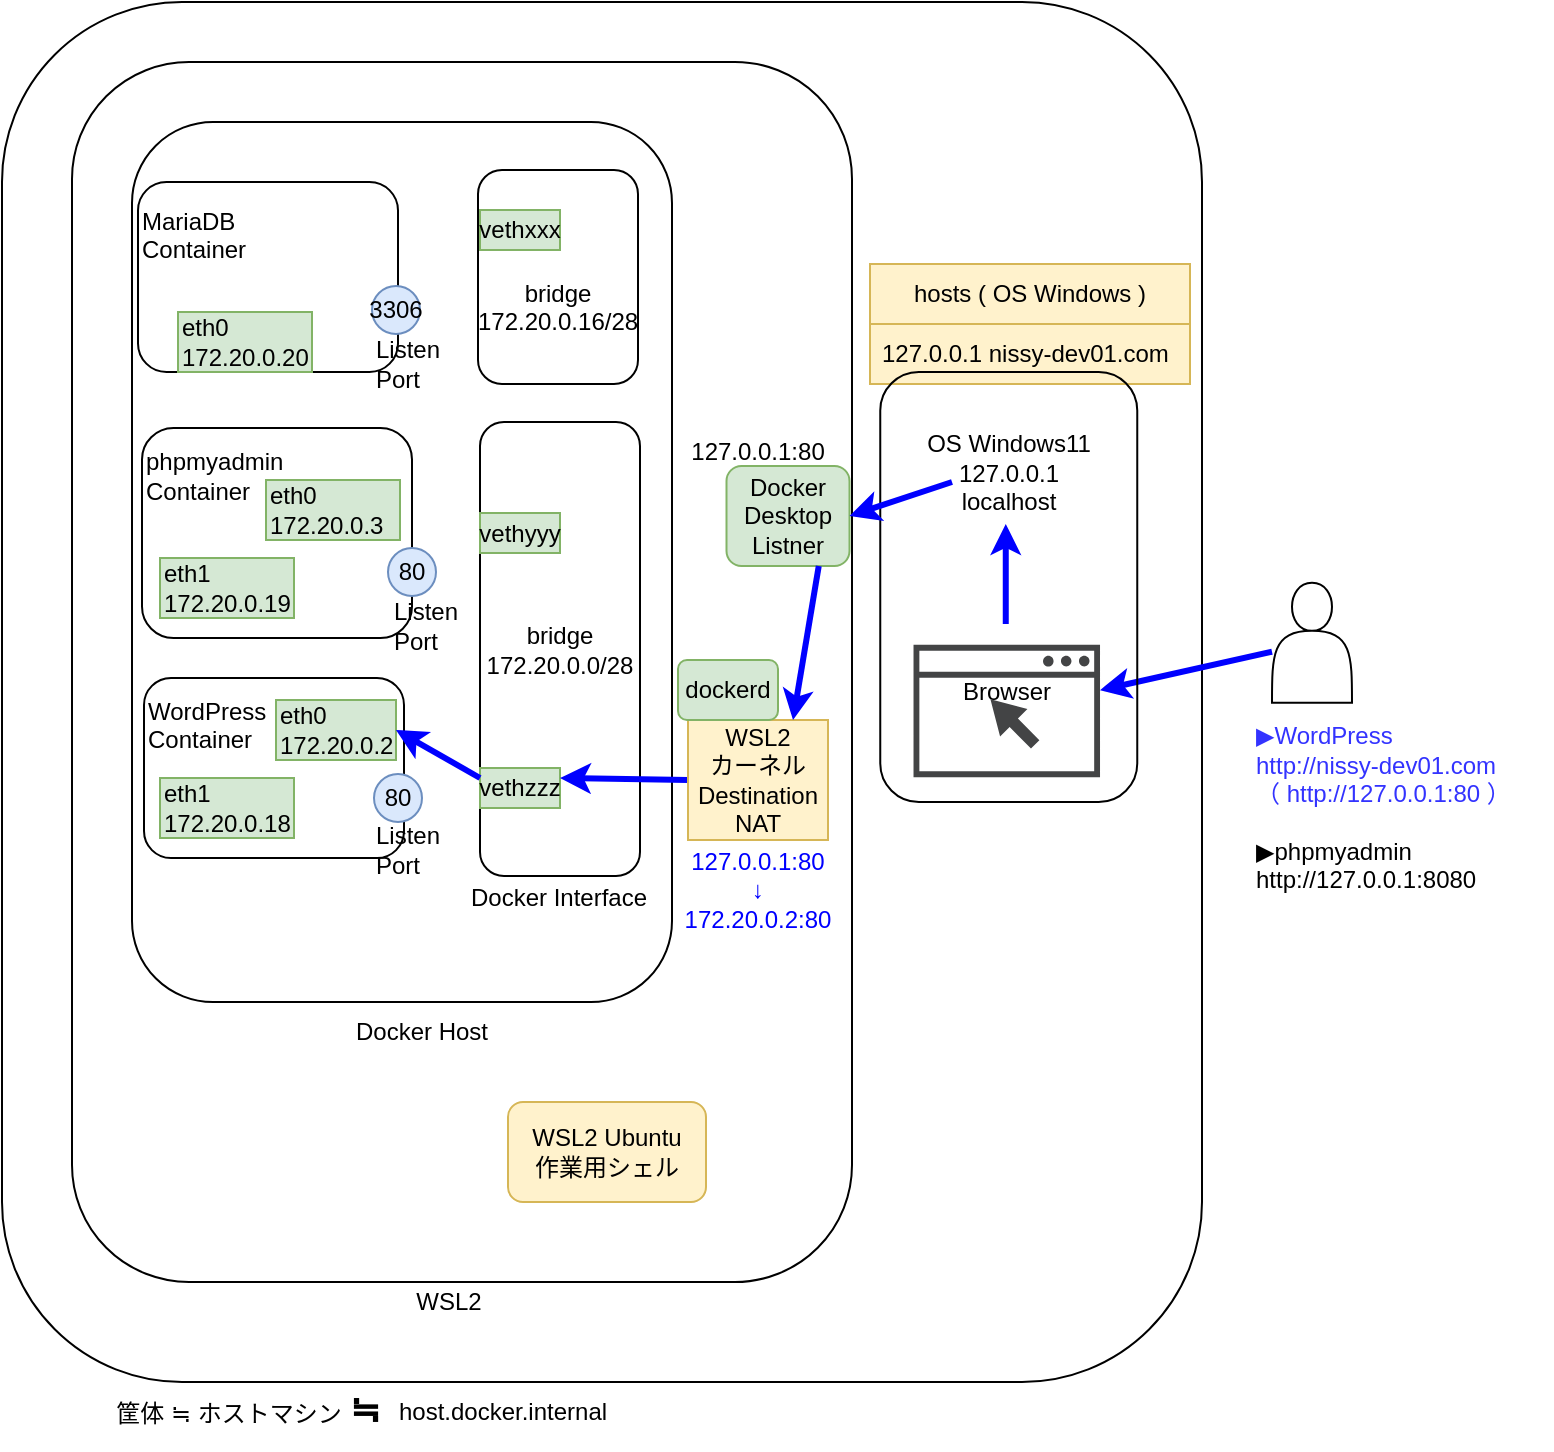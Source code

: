 <mxfile version="28.2.7">
  <diagram name="local" id="Kk6_3_Y1URUUISTR59o7">
    <mxGraphModel dx="1151" dy="988" grid="1" gridSize="10" guides="1" tooltips="1" connect="1" arrows="1" fold="1" page="1" pageScale="1" pageWidth="827" pageHeight="1169" math="0" shadow="0">
      <root>
        <mxCell id="0" />
        <mxCell id="1" parent="0" />
        <mxCell id="IIJiYfch3AKSF0pPYvsu-1" value="" style="rounded=1;whiteSpace=wrap;html=1;fillColor=none;" parent="1" vertex="1">
          <mxGeometry x="25" y="60" width="600" height="690" as="geometry" />
        </mxCell>
        <mxCell id="IIJiYfch3AKSF0pPYvsu-3" value="" style="rounded=1;whiteSpace=wrap;html=1;fillColor=none;" parent="1" vertex="1">
          <mxGeometry x="60" y="90" width="390" height="610" as="geometry" />
        </mxCell>
        <mxCell id="IIJiYfch3AKSF0pPYvsu-13" value="&lt;span style=&quot;text-wrap-mode: nowrap;&quot;&gt;Docker&lt;/span&gt;&lt;div&gt;&lt;span style=&quot;text-wrap-mode: nowrap;&quot;&gt;Desktop&lt;/span&gt;&lt;/div&gt;&lt;div&gt;&lt;span style=&quot;text-wrap-mode: nowrap;&quot;&gt;Listner&lt;/span&gt;&lt;/div&gt;" style="rounded=1;whiteSpace=wrap;html=1;fillColor=#d5e8d4;strokeColor=#82b366;" parent="1" vertex="1">
          <mxGeometry x="387.25" y="292" width="61.5" height="50" as="geometry" />
        </mxCell>
        <mxCell id="qIay8CRbhtrqo_sK3Hdp-68" value="" style="rounded=1;whiteSpace=wrap;html=1;fillColor=none;" parent="1" vertex="1">
          <mxGeometry x="90" y="120" width="270" height="440" as="geometry" />
        </mxCell>
        <mxCell id="IIJiYfch3AKSF0pPYvsu-2" value="&lt;div&gt;筐体 ≒ ホストマシン&lt;/div&gt;" style="text;html=1;align=center;verticalAlign=middle;resizable=0;points=[];autosize=1;strokeColor=none;fillColor=none;" parent="1" vertex="1">
          <mxGeometry x="68" y="751" width="140" height="30" as="geometry" />
        </mxCell>
        <mxCell id="IIJiYfch3AKSF0pPYvsu-4" value="WSL2" style="text;html=1;align=center;verticalAlign=middle;resizable=0;points=[];autosize=1;strokeColor=none;fillColor=none;" parent="1" vertex="1">
          <mxGeometry x="218" y="695" width="60" height="30" as="geometry" />
        </mxCell>
        <mxCell id="IIJiYfch3AKSF0pPYvsu-5" value="&lt;div&gt;&lt;span style=&quot;text-wrap-mode: nowrap; background-color: transparent; color: light-dark(rgb(0, 0, 0), rgb(255, 255, 255));&quot;&gt;bridge&lt;/span&gt;&lt;/div&gt;&lt;div&gt;&lt;span style=&quot;text-wrap-mode: nowrap;&quot;&gt;172.20.0.0/28&lt;/span&gt;&lt;/div&gt;" style="rounded=1;whiteSpace=wrap;html=1;fillColor=none;" parent="1" vertex="1">
          <mxGeometry x="264" y="270" width="80" height="227" as="geometry" />
        </mxCell>
        <mxCell id="IIJiYfch3AKSF0pPYvsu-7" value="WordPress&lt;div&gt;Container&lt;/div&gt;&lt;div&gt;&lt;br&gt;&lt;/div&gt;&lt;div&gt;&lt;br&gt;&lt;/div&gt;&lt;div&gt;&lt;br&gt;&lt;/div&gt;" style="rounded=1;whiteSpace=wrap;html=1;fillColor=none;align=left;" parent="1" vertex="1">
          <mxGeometry x="96" y="398" width="130" height="90" as="geometry" />
        </mxCell>
        <mxCell id="IIJiYfch3AKSF0pPYvsu-8" value="phpmyadmin&lt;div&gt;Container&lt;/div&gt;&lt;div&gt;&lt;br&gt;&lt;/div&gt;&lt;div&gt;&lt;br&gt;&lt;/div&gt;&lt;div&gt;&lt;br&gt;&lt;/div&gt;&lt;div&gt;&lt;br&gt;&lt;/div&gt;" style="rounded=1;whiteSpace=wrap;html=1;fillColor=none;align=left;" parent="1" vertex="1">
          <mxGeometry x="95" y="273" width="135" height="105" as="geometry" />
        </mxCell>
        <mxCell id="IIJiYfch3AKSF0pPYvsu-9" value="MariaDB&lt;div&gt;Container&lt;br&gt;&lt;/div&gt;&lt;div&gt;&lt;br&gt;&lt;/div&gt;&lt;div&gt;&lt;br&gt;&lt;/div&gt;&lt;div&gt;&lt;br&gt;&lt;/div&gt;" style="rounded=1;whiteSpace=wrap;html=1;fillColor=none;align=left;" parent="1" vertex="1">
          <mxGeometry x="93" y="150" width="130" height="95" as="geometry" />
        </mxCell>
        <mxCell id="IIJiYfch3AKSF0pPYvsu-12" value="Browser" style="text;html=1;align=center;verticalAlign=middle;resizable=0;points=[];autosize=1;strokeColor=none;fillColor=none;" parent="1" vertex="1">
          <mxGeometry x="492.38" y="390" width="70" height="30" as="geometry" />
        </mxCell>
        <mxCell id="IIJiYfch3AKSF0pPYvsu-15" value="hosts ( OS Windows )" style="swimlane;fontStyle=0;childLayout=stackLayout;horizontal=1;startSize=30;horizontalStack=0;resizeParent=1;resizeParentMax=0;resizeLast=0;collapsible=1;marginBottom=0;whiteSpace=wrap;html=1;fillColor=#fff2cc;strokeColor=#d6b656;" parent="1" vertex="1">
          <mxGeometry x="459" y="191" width="160" height="60" as="geometry">
            <mxRectangle x="460" y="167.5" width="160" height="30" as="alternateBounds" />
          </mxGeometry>
        </mxCell>
        <mxCell id="IIJiYfch3AKSF0pPYvsu-16" value="127.0.0.1 nissy-dev01.com" style="text;strokeColor=#d6b656;fillColor=#fff2cc;align=left;verticalAlign=middle;spacingLeft=4;spacingRight=4;overflow=hidden;points=[[0,0.5],[1,0.5]];portConstraint=eastwest;rotatable=0;whiteSpace=wrap;html=1;" parent="IIJiYfch3AKSF0pPYvsu-15" vertex="1">
          <mxGeometry y="30" width="160" height="30" as="geometry" />
        </mxCell>
        <mxCell id="IIJiYfch3AKSF0pPYvsu-19" value="host.docker.internal" style="text;html=1;align=center;verticalAlign=middle;resizable=0;points=[];autosize=1;strokeColor=none;fillColor=none;" parent="1" vertex="1">
          <mxGeometry x="209.5" y="750" width="130" height="30" as="geometry" />
        </mxCell>
        <mxCell id="IIJiYfch3AKSF0pPYvsu-20" value="" style="shape=actor;whiteSpace=wrap;html=1;" parent="1" vertex="1">
          <mxGeometry x="660" y="350.4" width="40" height="60" as="geometry" />
        </mxCell>
        <mxCell id="IIJiYfch3AKSF0pPYvsu-21" value="" style="endArrow=classic;html=1;rounded=0;strokeColor=#0000FF;strokeWidth=3;" parent="1" source="IIJiYfch3AKSF0pPYvsu-20" target="IIJiYfch3AKSF0pPYvsu-11" edge="1">
          <mxGeometry width="50" height="50" relative="1" as="geometry">
            <mxPoint x="740" y="780" as="sourcePoint" />
            <mxPoint x="790" y="730" as="targetPoint" />
          </mxGeometry>
        </mxCell>
        <mxCell id="IIJiYfch3AKSF0pPYvsu-22" value="&lt;font style=&quot;font-size: 18px;&quot;&gt;&lt;b&gt;≒&lt;/b&gt;&lt;/font&gt;" style="text;html=1;align=center;verticalAlign=middle;resizable=0;points=[];autosize=1;strokeColor=none;fillColor=none;" parent="1" vertex="1">
          <mxGeometry x="186" y="744" width="40" height="40" as="geometry" />
        </mxCell>
        <mxCell id="IIJiYfch3AKSF0pPYvsu-25" value="&lt;font style=&quot;color: rgb(51, 51, 255);&quot;&gt;▶WordPress&lt;br&gt;http://nissy-dev01.com&lt;/font&gt;&lt;div&gt;&lt;span style=&quot;background-color: transparent;&quot;&gt;&lt;font style=&quot;color: rgb(51, 51, 255);&quot;&gt;（ http://127.0.0.1:80 ）&lt;/font&gt;&lt;/span&gt;&lt;/div&gt;&lt;div&gt;&lt;br&gt;&lt;/div&gt;&lt;div&gt;▶phpmyadmin&lt;/div&gt;&lt;div&gt;&lt;div&gt;http://127.0.0.1:8080&lt;/div&gt;&lt;/div&gt;" style="text;html=1;align=left;verticalAlign=middle;resizable=0;points=[];autosize=1;strokeColor=none;fillColor=none;" parent="1" vertex="1">
          <mxGeometry x="650" y="413" width="150" height="100" as="geometry" />
        </mxCell>
        <mxCell id="qIay8CRbhtrqo_sK3Hdp-41" value="" style="group" parent="1" vertex="1" connectable="0">
          <mxGeometry x="190" y="357" width="67" height="30" as="geometry" />
        </mxCell>
        <mxCell id="qIay8CRbhtrqo_sK3Hdp-39" value="Listen&lt;div&gt;&lt;span style=&quot;background-color: transparent; color: light-dark(rgb(0, 0, 0), rgb(255, 255, 255));&quot;&gt;Port&lt;/span&gt;&lt;/div&gt;" style="text;html=1;whiteSpace=wrap;strokeColor=none;fillColor=none;align=left;verticalAlign=middle;rounded=0;movable=1;resizable=1;rotatable=1;deletable=1;editable=1;locked=0;connectable=1;" parent="qIay8CRbhtrqo_sK3Hdp-41" vertex="1">
          <mxGeometry x="29.038" width="27.058" height="30" as="geometry" />
        </mxCell>
        <mxCell id="qIay8CRbhtrqo_sK3Hdp-48" value="eth0&lt;div&gt;&lt;span style=&quot;&quot;&gt;172.20.0.2&lt;/span&gt;&lt;/div&gt;" style="whiteSpace=wrap;html=1;fillColor=#d5e8d4;strokeColor=#82b366;align=left;" parent="1" vertex="1">
          <mxGeometry x="162" y="409" width="60" height="30" as="geometry" />
        </mxCell>
        <mxCell id="qIay8CRbhtrqo_sK3Hdp-24" value="80" style="ellipse;whiteSpace=wrap;html=1;aspect=fixed;fillColor=#dae8fc;strokeColor=#6c8ebf;movable=1;resizable=1;rotatable=1;deletable=1;editable=1;locked=0;connectable=1;" parent="1" vertex="1">
          <mxGeometry x="218" y="333" width="24" height="24" as="geometry" />
        </mxCell>
        <mxCell id="qIay8CRbhtrqo_sK3Hdp-40" value="3306" style="ellipse;whiteSpace=wrap;html=1;aspect=fixed;fillColor=#dae8fc;strokeColor=#6c8ebf;movable=1;resizable=1;rotatable=1;deletable=1;editable=1;locked=0;connectable=1;" parent="1" vertex="1">
          <mxGeometry x="210" y="202" width="24" height="24" as="geometry" />
        </mxCell>
        <mxCell id="qIay8CRbhtrqo_sK3Hdp-25" value="Listen&lt;div&gt;&lt;span style=&quot;background-color: transparent; color: light-dark(rgb(0, 0, 0), rgb(255, 255, 255));&quot;&gt;Port&lt;/span&gt;&lt;/div&gt;" style="text;html=1;whiteSpace=wrap;strokeColor=none;fillColor=none;align=left;verticalAlign=middle;rounded=0;movable=1;resizable=1;rotatable=1;deletable=1;editable=1;locked=0;connectable=1;" parent="1" vertex="1">
          <mxGeometry x="210" y="226" width="37" height="30" as="geometry" />
        </mxCell>
        <mxCell id="qIay8CRbhtrqo_sK3Hdp-56" value="vethyyy" style="whiteSpace=wrap;html=1;fillColor=#d5e8d4;strokeColor=#82b366;" parent="1" vertex="1">
          <mxGeometry x="264" y="315.5" width="40" height="20" as="geometry" />
        </mxCell>
        <mxCell id="qIay8CRbhtrqo_sK3Hdp-57" value="vethzzz" style="whiteSpace=wrap;html=1;fillColor=#d5e8d4;strokeColor=#82b366;" parent="1" vertex="1">
          <mxGeometry x="264" y="443" width="40" height="20" as="geometry" />
        </mxCell>
        <mxCell id="qIay8CRbhtrqo_sK3Hdp-59" value="&lt;div&gt;&lt;span style=&quot;background-color: transparent; color: light-dark(rgb(0, 0, 0), rgb(255, 255, 255));&quot;&gt;Docker Interface&lt;/span&gt;&lt;/div&gt;" style="text;html=1;align=center;verticalAlign=middle;resizable=0;points=[];autosize=1;strokeColor=none;fillColor=none;" parent="1" vertex="1">
          <mxGeometry x="248" y="493" width="110" height="30" as="geometry" />
        </mxCell>
        <mxCell id="qIay8CRbhtrqo_sK3Hdp-34" value="Listen&lt;div&gt;&lt;span style=&quot;background-color: transparent; color: light-dark(rgb(0, 0, 0), rgb(255, 255, 255));&quot;&gt;Port&lt;/span&gt;&lt;/div&gt;" style="text;html=1;whiteSpace=wrap;strokeColor=none;fillColor=none;align=left;verticalAlign=middle;rounded=0;movable=1;resizable=1;rotatable=1;deletable=1;editable=1;locked=0;connectable=1;" parent="1" vertex="1">
          <mxGeometry x="209.5" y="469" width="40" height="30" as="geometry" />
        </mxCell>
        <mxCell id="qIay8CRbhtrqo_sK3Hdp-35" value="80" style="ellipse;whiteSpace=wrap;html=1;aspect=fixed;fillColor=#dae8fc;strokeColor=#6c8ebf;movable=1;resizable=1;rotatable=1;deletable=1;editable=1;locked=0;connectable=1;" parent="1" vertex="1">
          <mxGeometry x="211" y="446" width="24" height="24" as="geometry" />
        </mxCell>
        <mxCell id="qIay8CRbhtrqo_sK3Hdp-67" value="WSL2 Ubuntu&lt;div&gt;作業用シェル&lt;/div&gt;" style="rounded=1;whiteSpace=wrap;html=1;fillColor=#fff2cc;strokeColor=#d6b656;" parent="1" vertex="1">
          <mxGeometry x="278" y="610" width="99" height="50" as="geometry" />
        </mxCell>
        <mxCell id="qIay8CRbhtrqo_sK3Hdp-69" value="Docker Host" style="text;html=1;whiteSpace=wrap;strokeColor=none;fillColor=none;align=center;verticalAlign=middle;rounded=0;" parent="1" vertex="1">
          <mxGeometry x="180" y="560" width="110" height="30" as="geometry" />
        </mxCell>
        <mxCell id="qIay8CRbhtrqo_sK3Hdp-77" value="" style="endArrow=classic;html=1;rounded=0;strokeColor=#0000FF;strokeWidth=3;entryX=1;entryY=0.25;entryDx=0;entryDy=0;exitX=0;exitY=0.5;exitDx=0;exitDy=0;" parent="1" source="qIay8CRbhtrqo_sK3Hdp-90" target="qIay8CRbhtrqo_sK3Hdp-57" edge="1">
          <mxGeometry width="50" height="50" relative="1" as="geometry">
            <mxPoint x="330" y="250" as="sourcePoint" />
            <mxPoint x="477.5" y="430" as="targetPoint" />
          </mxGeometry>
        </mxCell>
        <mxCell id="qIay8CRbhtrqo_sK3Hdp-78" value="" style="endArrow=classic;html=1;rounded=0;strokeColor=#0000FF;strokeWidth=3;entryX=1;entryY=0.5;entryDx=0;entryDy=0;exitX=0;exitY=0.25;exitDx=0;exitDy=0;" parent="1" source="qIay8CRbhtrqo_sK3Hdp-57" target="qIay8CRbhtrqo_sK3Hdp-48" edge="1">
          <mxGeometry width="50" height="50" relative="1" as="geometry">
            <mxPoint x="496" y="710" as="sourcePoint" />
            <mxPoint x="450" y="863" as="targetPoint" />
          </mxGeometry>
        </mxCell>
        <mxCell id="qIay8CRbhtrqo_sK3Hdp-80" value="&lt;div&gt;&lt;span style=&quot;background-color: transparent; color: light-dark(rgb(0, 0, 0), rgb(255, 255, 255));&quot;&gt;&lt;br&gt;&lt;/span&gt;&lt;/div&gt;&lt;div&gt;&lt;span style=&quot;background-color: transparent; color: light-dark(rgb(0, 0, 0), rgb(255, 255, 255));&quot;&gt;&lt;br&gt;&lt;/span&gt;&lt;/div&gt;&lt;div&gt;&lt;span style=&quot;text-wrap-mode: nowrap; background-color: transparent; color: light-dark(rgb(0, 0, 0), rgb(255, 255, 255));&quot;&gt;bridge&lt;/span&gt;&lt;/div&gt;&lt;div&gt;&lt;span style=&quot;text-wrap-mode: nowrap;&quot;&gt;172.20.0.16/28&lt;/span&gt;&lt;/div&gt;" style="rounded=1;whiteSpace=wrap;html=1;fillColor=none;" parent="1" vertex="1">
          <mxGeometry x="263" y="144" width="80" height="107" as="geometry" />
        </mxCell>
        <mxCell id="qIay8CRbhtrqo_sK3Hdp-46" value="vethxxx" style="whiteSpace=wrap;html=1;fillColor=#d5e8d4;strokeColor=#82b366;" parent="1" vertex="1">
          <mxGeometry x="264" y="164" width="40" height="20" as="geometry" />
        </mxCell>
        <mxCell id="qIay8CRbhtrqo_sK3Hdp-82" value="eth1&lt;div&gt;172.20.0.18&lt;/div&gt;" style="whiteSpace=wrap;html=1;fillColor=#d5e8d4;strokeColor=#82b366;align=left;" parent="1" vertex="1">
          <mxGeometry x="104" y="448" width="67" height="30" as="geometry" />
        </mxCell>
        <mxCell id="qIay8CRbhtrqo_sK3Hdp-83" value="eth1&lt;div&gt;172.20.0.19&lt;/div&gt;" style="whiteSpace=wrap;html=1;fillColor=#d5e8d4;strokeColor=#82b366;align=left;" parent="1" vertex="1">
          <mxGeometry x="104" y="338" width="67" height="30" as="geometry" />
        </mxCell>
        <mxCell id="qIay8CRbhtrqo_sK3Hdp-84" value="eth0&lt;div&gt;172.20.0.3&lt;/div&gt;" style="whiteSpace=wrap;html=1;fillColor=#d5e8d4;strokeColor=#82b366;align=left;" parent="1" vertex="1">
          <mxGeometry x="157" y="299" width="67" height="30" as="geometry" />
        </mxCell>
        <mxCell id="qIay8CRbhtrqo_sK3Hdp-86" value="eth0&lt;div&gt;172.20.0.20&lt;/div&gt;" style="whiteSpace=wrap;html=1;fillColor=#d5e8d4;strokeColor=#82b366;align=left;" parent="1" vertex="1">
          <mxGeometry x="113" y="215" width="67" height="30" as="geometry" />
        </mxCell>
        <mxCell id="qIay8CRbhtrqo_sK3Hdp-90" value="&lt;div&gt;&lt;span style=&quot;background-color: transparent; color: light-dark(rgb(0, 0, 0), rgb(255, 255, 255));&quot;&gt;WSL2&lt;/span&gt;&lt;/div&gt;&lt;div&gt;カーネル&lt;/div&gt;Destination&lt;div&gt;NAT&lt;/div&gt;" style="text;html=1;whiteSpace=wrap;strokeColor=#d6b656;fillColor=#fff2cc;align=center;verticalAlign=middle;rounded=0;" parent="1" vertex="1">
          <mxGeometry x="368" y="419" width="70" height="60" as="geometry" />
        </mxCell>
        <mxCell id="qIay8CRbhtrqo_sK3Hdp-92" value="" style="endArrow=classic;html=1;rounded=0;strokeColor=#0000FF;strokeWidth=3;entryX=0.75;entryY=0;entryDx=0;entryDy=0;exitX=0.75;exitY=1;exitDx=0;exitDy=0;" parent="1" source="IIJiYfch3AKSF0pPYvsu-13" target="qIay8CRbhtrqo_sK3Hdp-90" edge="1">
          <mxGeometry width="50" height="50" relative="1" as="geometry">
            <mxPoint x="706" y="660" as="sourcePoint" />
            <mxPoint x="590" y="660" as="targetPoint" />
          </mxGeometry>
        </mxCell>
        <mxCell id="qIay8CRbhtrqo_sK3Hdp-93" value="&lt;span style=&quot;text-align: left; text-wrap-mode: nowrap;&quot;&gt;127.0.0.1:80&lt;/span&gt;" style="text;html=1;whiteSpace=wrap;strokeColor=none;fillColor=none;align=center;verticalAlign=middle;rounded=0;" parent="1" vertex="1">
          <mxGeometry x="373" y="270" width="60" height="30" as="geometry" />
        </mxCell>
        <mxCell id="qIay8CRbhtrqo_sK3Hdp-94" value="&lt;div&gt;127.0.0.1:80&lt;/div&gt;&lt;div&gt;↓&lt;/div&gt;172.20.0.2:80" style="text;html=1;whiteSpace=wrap;strokeColor=none;fillColor=none;align=center;verticalAlign=middle;rounded=0;fontColor=#0000FF;" parent="1" vertex="1">
          <mxGeometry x="358" y="489" width="90" height="30" as="geometry" />
        </mxCell>
        <mxCell id="qIay8CRbhtrqo_sK3Hdp-88" value="&lt;span style=&quot;text-wrap-mode: nowrap;&quot;&gt;dockerd&lt;/span&gt;" style="rounded=1;whiteSpace=wrap;html=1;fillColor=#d5e8d4;strokeColor=#82b366;" parent="1" vertex="1">
          <mxGeometry x="363" y="389" width="50" height="30" as="geometry" />
        </mxCell>
        <mxCell id="NFW14yOV7sewRTRfpMcW-1" value="&lt;span style=&quot;text-wrap-mode: nowrap;&quot;&gt;OS Windows11&lt;/span&gt;&lt;div style=&quot;text-wrap-mode: nowrap;&quot;&gt;127.0.0.1&lt;/div&gt;&lt;div style=&quot;text-wrap-mode: nowrap;&quot;&gt;localhost&lt;/div&gt;&lt;div style=&quot;text-wrap-mode: nowrap;&quot;&gt;&lt;br&gt;&lt;/div&gt;&lt;div style=&quot;text-wrap-mode: nowrap;&quot;&gt;&lt;br&gt;&lt;/div&gt;&lt;div style=&quot;text-wrap-mode: nowrap;&quot;&gt;&lt;br&gt;&lt;/div&gt;&lt;div style=&quot;text-wrap-mode: nowrap;&quot;&gt;&lt;br&gt;&lt;/div&gt;&lt;div style=&quot;text-wrap-mode: nowrap;&quot;&gt;&lt;br&gt;&lt;/div&gt;&lt;div style=&quot;text-wrap-mode: nowrap;&quot;&gt;&lt;br&gt;&lt;/div&gt;&lt;div style=&quot;text-wrap-mode: nowrap;&quot;&gt;&lt;br&gt;&lt;/div&gt;&lt;div style=&quot;text-wrap-mode: nowrap;&quot;&gt;&lt;br&gt;&lt;/div&gt;" style="rounded=1;whiteSpace=wrap;html=1;fillColor=none;" vertex="1" parent="1">
          <mxGeometry x="464.13" y="245" width="128.5" height="215" as="geometry" />
        </mxCell>
        <mxCell id="IIJiYfch3AKSF0pPYvsu-11" value="" style="sketch=0;pointerEvents=1;shadow=0;dashed=0;html=1;strokeColor=none;fillColor=#434445;aspect=fixed;labelPosition=center;verticalLabelPosition=bottom;verticalAlign=top;align=center;outlineConnect=0;shape=mxgraph.vvd.web_browser;" parent="1" vertex="1">
          <mxGeometry x="480.76" y="381.39" width="93.25" height="66.21" as="geometry" />
        </mxCell>
        <mxCell id="qIay8CRbhtrqo_sK3Hdp-87" value="" style="endArrow=classic;html=1;rounded=0;strokeColor=#0000FF;strokeWidth=3;entryX=1;entryY=0.5;entryDx=0;entryDy=0;" parent="1" target="IIJiYfch3AKSF0pPYvsu-13" edge="1">
          <mxGeometry width="50" height="50" relative="1" as="geometry">
            <mxPoint x="500" y="300" as="sourcePoint" />
            <mxPoint x="520" y="378" as="targetPoint" />
          </mxGeometry>
        </mxCell>
        <mxCell id="qIay8CRbhtrqo_sK3Hdp-99" value="" style="endArrow=classic;html=1;rounded=0;strokeColor=#0000FF;strokeWidth=3;" parent="1" edge="1">
          <mxGeometry width="50" height="50" relative="1" as="geometry">
            <mxPoint x="526.88" y="371" as="sourcePoint" />
            <mxPoint x="526.88" y="321" as="targetPoint" />
          </mxGeometry>
        </mxCell>
      </root>
    </mxGraphModel>
  </diagram>
</mxfile>

